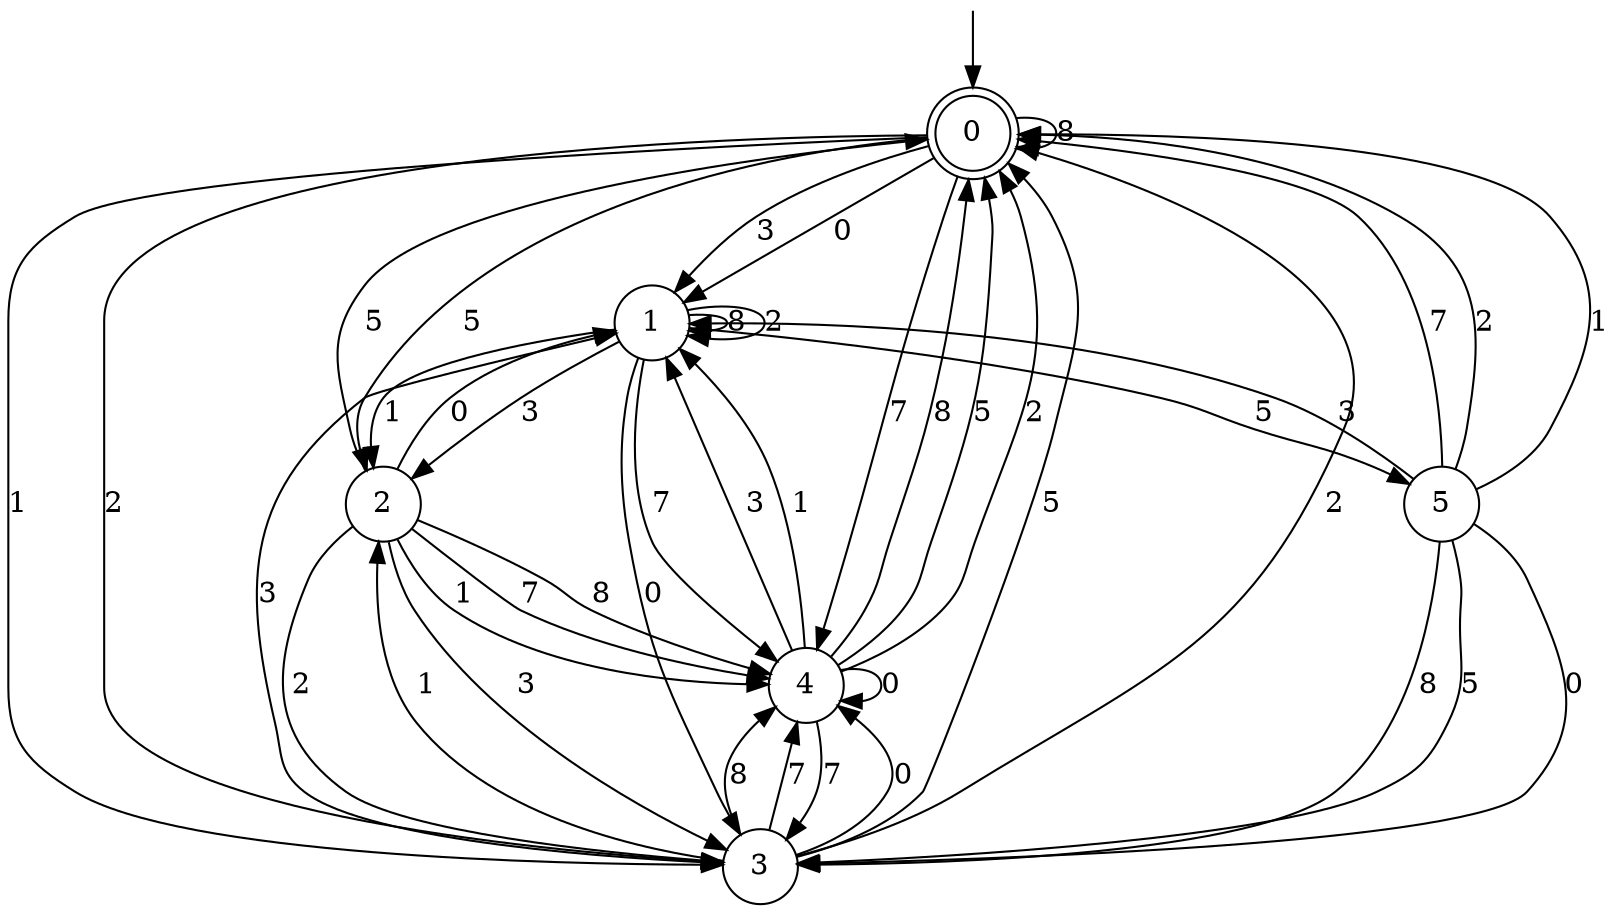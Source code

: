 digraph g {

	s0 [shape="doublecircle" label="0"];
	s1 [shape="circle" label="1"];
	s2 [shape="circle" label="2"];
	s3 [shape="circle" label="3"];
	s4 [shape="circle" label="4"];
	s5 [shape="circle" label="5"];
	s0 -> s1 [label="0"];
	s0 -> s0 [label="8"];
	s0 -> s2 [label="5"];
	s0 -> s1 [label="3"];
	s0 -> s3 [label="1"];
	s0 -> s4 [label="7"];
	s0 -> s3 [label="2"];
	s1 -> s3 [label="0"];
	s1 -> s1 [label="8"];
	s1 -> s5 [label="5"];
	s1 -> s2 [label="3"];
	s1 -> s2 [label="1"];
	s1 -> s4 [label="7"];
	s1 -> s1 [label="2"];
	s2 -> s1 [label="0"];
	s2 -> s4 [label="8"];
	s2 -> s0 [label="5"];
	s2 -> s3 [label="3"];
	s2 -> s4 [label="1"];
	s2 -> s4 [label="7"];
	s2 -> s3 [label="2"];
	s3 -> s4 [label="0"];
	s3 -> s4 [label="8"];
	s3 -> s0 [label="5"];
	s3 -> s1 [label="3"];
	s3 -> s2 [label="1"];
	s3 -> s4 [label="7"];
	s3 -> s0 [label="2"];
	s4 -> s4 [label="0"];
	s4 -> s0 [label="8"];
	s4 -> s0 [label="5"];
	s4 -> s1 [label="3"];
	s4 -> s1 [label="1"];
	s4 -> s3 [label="7"];
	s4 -> s0 [label="2"];
	s5 -> s3 [label="0"];
	s5 -> s3 [label="8"];
	s5 -> s3 [label="5"];
	s5 -> s1 [label="3"];
	s5 -> s0 [label="1"];
	s5 -> s0 [label="7"];
	s5 -> s0 [label="2"];

__start0 [label="" shape="none" width="0" height="0"];
__start0 -> s0;

}
